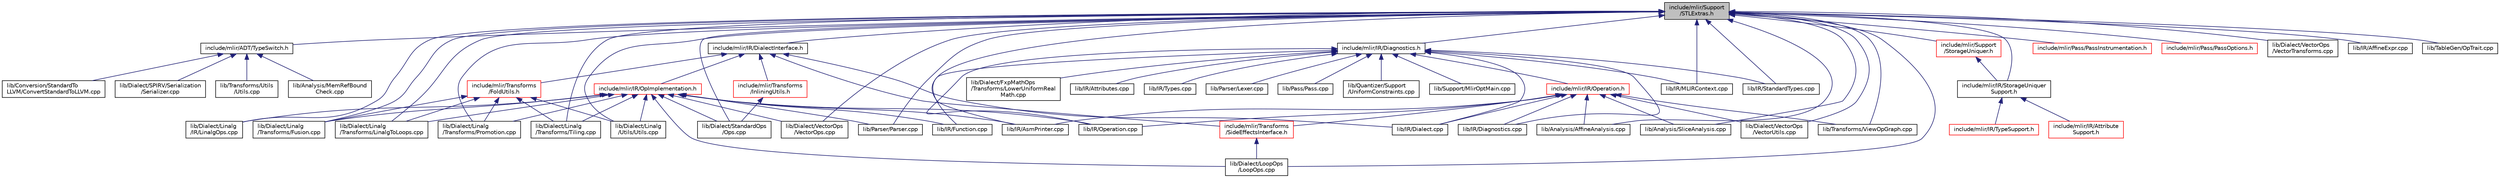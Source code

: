 digraph "include/mlir/Support/STLExtras.h"
{
  bgcolor="transparent";
  edge [fontname="Helvetica",fontsize="10",labelfontname="Helvetica",labelfontsize="10"];
  node [fontname="Helvetica",fontsize="10",shape=record];
  Node5 [label="include/mlir/Support\l/STLExtras.h",height=0.2,width=0.4,color="black", fillcolor="grey75", style="filled", fontcolor="black"];
  Node5 -> Node6 [dir="back",color="midnightblue",fontsize="10",style="solid",fontname="Helvetica"];
  Node6 [label="include/mlir/ADT/TypeSwitch.h",height=0.2,width=0.4,color="black",URL="$TypeSwitch_8h.html"];
  Node6 -> Node7 [dir="back",color="midnightblue",fontsize="10",style="solid",fontname="Helvetica"];
  Node7 [label="lib/Analysis/MemRefBound\lCheck.cpp",height=0.2,width=0.4,color="black",URL="$MemRefBoundCheck_8cpp.html"];
  Node6 -> Node8 [dir="back",color="midnightblue",fontsize="10",style="solid",fontname="Helvetica"];
  Node8 [label="lib/Conversion/StandardTo\lLLVM/ConvertStandardToLLVM.cpp",height=0.2,width=0.4,color="black",URL="$ConvertStandardToLLVM_8cpp.html"];
  Node6 -> Node9 [dir="back",color="midnightblue",fontsize="10",style="solid",fontname="Helvetica"];
  Node9 [label="lib/Dialect/SPIRV/Serialization\l/Serializer.cpp",height=0.2,width=0.4,color="black",URL="$Serializer_8cpp.html"];
  Node6 -> Node10 [dir="back",color="midnightblue",fontsize="10",style="solid",fontname="Helvetica"];
  Node10 [label="lib/Transforms/Utils\l/Utils.cpp",height=0.2,width=0.4,color="black",URL="$Transforms_2Utils_2Utils_8cpp.html"];
  Node5 -> Node11 [dir="back",color="midnightblue",fontsize="10",style="solid",fontname="Helvetica"];
  Node11 [label="include/mlir/IR/Diagnostics.h",height=0.2,width=0.4,color="black",URL="$Diagnostics_8h.html"];
  Node11 -> Node12 [dir="back",color="midnightblue",fontsize="10",style="solid",fontname="Helvetica"];
  Node12 [label="include/mlir/IR/Operation.h",height=0.2,width=0.4,color="red",URL="$Operation_8h.html"];
  Node12 -> Node233 [dir="back",color="midnightblue",fontsize="10",style="solid",fontname="Helvetica"];
  Node233 [label="include/mlir/Transforms\l/SideEffectsInterface.h",height=0.2,width=0.4,color="red",URL="$SideEffectsInterface_8h.html"];
  Node233 -> Node77 [dir="back",color="midnightblue",fontsize="10",style="solid",fontname="Helvetica"];
  Node77 [label="lib/Dialect/LoopOps\l/LoopOps.cpp",height=0.2,width=0.4,color="black",URL="$LoopOps_8cpp.html"];
  Node12 -> Node20 [dir="back",color="midnightblue",fontsize="10",style="solid",fontname="Helvetica"];
  Node20 [label="lib/Analysis/AffineAnalysis.cpp",height=0.2,width=0.4,color="black",URL="$AffineAnalysis_8cpp.html"];
  Node12 -> Node154 [dir="back",color="midnightblue",fontsize="10",style="solid",fontname="Helvetica"];
  Node154 [label="lib/Analysis/SliceAnalysis.cpp",height=0.2,width=0.4,color="black",URL="$SliceAnalysis_8cpp.html"];
  Node12 -> Node84 [dir="back",color="midnightblue",fontsize="10",style="solid",fontname="Helvetica"];
  Node84 [label="lib/Dialect/VectorOps\l/VectorUtils.cpp",height=0.2,width=0.4,color="black",URL="$VectorUtils_8cpp.html"];
  Node12 -> Node157 [dir="back",color="midnightblue",fontsize="10",style="solid",fontname="Helvetica"];
  Node157 [label="lib/IR/AsmPrinter.cpp",height=0.2,width=0.4,color="black",URL="$AsmPrinter_8cpp.html"];
  Node12 -> Node237 [dir="back",color="midnightblue",fontsize="10",style="solid",fontname="Helvetica"];
  Node237 [label="lib/IR/Diagnostics.cpp",height=0.2,width=0.4,color="black",URL="$Diagnostics_8cpp.html"];
  Node12 -> Node223 [dir="back",color="midnightblue",fontsize="10",style="solid",fontname="Helvetica"];
  Node223 [label="lib/IR/Dialect.cpp",height=0.2,width=0.4,color="black",URL="$IR_2Dialect_8cpp.html"];
  Node12 -> Node161 [dir="back",color="midnightblue",fontsize="10",style="solid",fontname="Helvetica"];
  Node161 [label="lib/IR/Operation.cpp",height=0.2,width=0.4,color="black",URL="$Operation_8cpp.html"];
  Node12 -> Node145 [dir="back",color="midnightblue",fontsize="10",style="solid",fontname="Helvetica"];
  Node145 [label="lib/Transforms/ViewOpGraph.cpp",height=0.2,width=0.4,color="black",URL="$ViewOpGraph_8cpp.html"];
  Node11 -> Node71 [dir="back",color="midnightblue",fontsize="10",style="solid",fontname="Helvetica"];
  Node71 [label="lib/Dialect/FxpMathOps\l/Transforms/LowerUniformReal\lMath.cpp",height=0.2,width=0.4,color="black",URL="$LowerUniformRealMath_8cpp.html"];
  Node11 -> Node158 [dir="back",color="midnightblue",fontsize="10",style="solid",fontname="Helvetica"];
  Node158 [label="lib/IR/Attributes.cpp",height=0.2,width=0.4,color="black",URL="$Attributes_8cpp.html"];
  Node11 -> Node237 [dir="back",color="midnightblue",fontsize="10",style="solid",fontname="Helvetica"];
  Node11 -> Node223 [dir="back",color="midnightblue",fontsize="10",style="solid",fontname="Helvetica"];
  Node11 -> Node159 [dir="back",color="midnightblue",fontsize="10",style="solid",fontname="Helvetica"];
  Node159 [label="lib/IR/Function.cpp",height=0.2,width=0.4,color="black",URL="$Function_8cpp.html"];
  Node11 -> Node160 [dir="back",color="midnightblue",fontsize="10",style="solid",fontname="Helvetica"];
  Node160 [label="lib/IR/MLIRContext.cpp",height=0.2,width=0.4,color="black",URL="$MLIRContext_8cpp.html"];
  Node11 -> Node161 [dir="back",color="midnightblue",fontsize="10",style="solid",fontname="Helvetica"];
  Node11 -> Node243 [dir="back",color="midnightblue",fontsize="10",style="solid",fontname="Helvetica"];
  Node243 [label="lib/IR/StandardTypes.cpp",height=0.2,width=0.4,color="black",URL="$StandardTypes_8cpp.html"];
  Node11 -> Node244 [dir="back",color="midnightblue",fontsize="10",style="solid",fontname="Helvetica"];
  Node244 [label="lib/IR/Types.cpp",height=0.2,width=0.4,color="black",URL="$Types_8cpp.html"];
  Node11 -> Node245 [dir="back",color="midnightblue",fontsize="10",style="solid",fontname="Helvetica"];
  Node245 [label="lib/Parser/Lexer.cpp",height=0.2,width=0.4,color="black",URL="$Lexer_8cpp.html"];
  Node11 -> Node132 [dir="back",color="midnightblue",fontsize="10",style="solid",fontname="Helvetica"];
  Node132 [label="lib/Pass/Pass.cpp",height=0.2,width=0.4,color="black",URL="$Pass_8cpp.html"];
  Node11 -> Node152 [dir="back",color="midnightblue",fontsize="10",style="solid",fontname="Helvetica"];
  Node152 [label="lib/Quantizer/Support\l/UniformConstraints.cpp",height=0.2,width=0.4,color="black",URL="$UniformConstraints_8cpp.html"];
  Node11 -> Node137 [dir="back",color="midnightblue",fontsize="10",style="solid",fontname="Helvetica"];
  Node137 [label="lib/Support/MlirOptMain.cpp",height=0.2,width=0.4,color="black",URL="$MlirOptMain_8cpp.html"];
  Node5 -> Node246 [dir="back",color="midnightblue",fontsize="10",style="solid",fontname="Helvetica"];
  Node246 [label="include/mlir/IR/DialectInterface.h",height=0.2,width=0.4,color="black",URL="$DialectInterface_8h.html"];
  Node246 -> Node221 [dir="back",color="midnightblue",fontsize="10",style="solid",fontname="Helvetica"];
  Node221 [label="include/mlir/IR/OpImplementation.h",height=0.2,width=0.4,color="red",URL="$OpImplementation_8h.html"];
  Node221 -> Node76 [dir="back",color="midnightblue",fontsize="10",style="solid",fontname="Helvetica"];
  Node76 [label="lib/Dialect/Linalg\l/IR/LinalgOps.cpp",height=0.2,width=0.4,color="black",URL="$LinalgOps_8cpp.html"];
  Node221 -> Node41 [dir="back",color="midnightblue",fontsize="10",style="solid",fontname="Helvetica"];
  Node41 [label="lib/Dialect/Linalg\l/Transforms/Fusion.cpp",height=0.2,width=0.4,color="black",URL="$Fusion_8cpp.html"];
  Node221 -> Node38 [dir="back",color="midnightblue",fontsize="10",style="solid",fontname="Helvetica"];
  Node38 [label="lib/Dialect/Linalg\l/Transforms/LinalgToLoops.cpp",height=0.2,width=0.4,color="black",URL="$LinalgToLoops_8cpp.html"];
  Node221 -> Node42 [dir="back",color="midnightblue",fontsize="10",style="solid",fontname="Helvetica"];
  Node42 [label="lib/Dialect/Linalg\l/Transforms/Promotion.cpp",height=0.2,width=0.4,color="black",URL="$Promotion_8cpp.html"];
  Node221 -> Node43 [dir="back",color="midnightblue",fontsize="10",style="solid",fontname="Helvetica"];
  Node43 [label="lib/Dialect/Linalg\l/Transforms/Tiling.cpp",height=0.2,width=0.4,color="black",URL="$Tiling_8cpp.html"];
  Node221 -> Node44 [dir="back",color="midnightblue",fontsize="10",style="solid",fontname="Helvetica"];
  Node44 [label="lib/Dialect/Linalg\l/Utils/Utils.cpp",height=0.2,width=0.4,color="black",URL="$Dialect_2Linalg_2Utils_2Utils_8cpp.html"];
  Node221 -> Node77 [dir="back",color="midnightblue",fontsize="10",style="solid",fontname="Helvetica"];
  Node221 -> Node81 [dir="back",color="midnightblue",fontsize="10",style="solid",fontname="Helvetica"];
  Node81 [label="lib/Dialect/StandardOps\l/Ops.cpp",height=0.2,width=0.4,color="black",URL="$Ops_8cpp.html"];
  Node221 -> Node82 [dir="back",color="midnightblue",fontsize="10",style="solid",fontname="Helvetica"];
  Node82 [label="lib/Dialect/VectorOps\l/VectorOps.cpp",height=0.2,width=0.4,color="black",URL="$VectorOps_8cpp.html"];
  Node221 -> Node157 [dir="back",color="midnightblue",fontsize="10",style="solid",fontname="Helvetica"];
  Node221 -> Node159 [dir="back",color="midnightblue",fontsize="10",style="solid",fontname="Helvetica"];
  Node221 -> Node161 [dir="back",color="midnightblue",fontsize="10",style="solid",fontname="Helvetica"];
  Node221 -> Node217 [dir="back",color="midnightblue",fontsize="10",style="solid",fontname="Helvetica"];
  Node217 [label="lib/Parser/Parser.cpp",height=0.2,width=0.4,color="black",URL="$Parser_8cpp.html"];
  Node246 -> Node211 [dir="back",color="midnightblue",fontsize="10",style="solid",fontname="Helvetica"];
  Node211 [label="include/mlir/Transforms\l/FoldUtils.h",height=0.2,width=0.4,color="red",URL="$FoldUtils_8h.html"];
  Node211 -> Node41 [dir="back",color="midnightblue",fontsize="10",style="solid",fontname="Helvetica"];
  Node211 -> Node38 [dir="back",color="midnightblue",fontsize="10",style="solid",fontname="Helvetica"];
  Node211 -> Node42 [dir="back",color="midnightblue",fontsize="10",style="solid",fontname="Helvetica"];
  Node211 -> Node43 [dir="back",color="midnightblue",fontsize="10",style="solid",fontname="Helvetica"];
  Node211 -> Node44 [dir="back",color="midnightblue",fontsize="10",style="solid",fontname="Helvetica"];
  Node246 -> Node247 [dir="back",color="midnightblue",fontsize="10",style="solid",fontname="Helvetica"];
  Node247 [label="include/mlir/Transforms\l/InliningUtils.h",height=0.2,width=0.4,color="red",URL="$InliningUtils_8h.html"];
  Node247 -> Node81 [dir="back",color="midnightblue",fontsize="10",style="solid",fontname="Helvetica"];
  Node246 -> Node233 [dir="back",color="midnightblue",fontsize="10",style="solid",fontname="Helvetica"];
  Node246 -> Node223 [dir="back",color="midnightblue",fontsize="10",style="solid",fontname="Helvetica"];
  Node5 -> Node248 [dir="back",color="midnightblue",fontsize="10",style="solid",fontname="Helvetica"];
  Node248 [label="include/mlir/IR/StorageUniquer\lSupport.h",height=0.2,width=0.4,color="black",URL="$StorageUniquerSupport_8h.html"];
  Node248 -> Node249 [dir="back",color="midnightblue",fontsize="10",style="solid",fontname="Helvetica"];
  Node249 [label="include/mlir/IR/Attribute\lSupport.h",height=0.2,width=0.4,color="red",URL="$AttributeSupport_8h.html"];
  Node248 -> Node284 [dir="back",color="midnightblue",fontsize="10",style="solid",fontname="Helvetica"];
  Node284 [label="include/mlir/IR/TypeSupport.h",height=0.2,width=0.4,color="red",URL="$TypeSupport_8h.html"];
  Node5 -> Node292 [dir="back",color="midnightblue",fontsize="10",style="solid",fontname="Helvetica"];
  Node292 [label="include/mlir/Pass/PassInstrumentation.h",height=0.2,width=0.4,color="red",URL="$PassInstrumentation_8h.html"];
  Node5 -> Node293 [dir="back",color="midnightblue",fontsize="10",style="solid",fontname="Helvetica"];
  Node293 [label="include/mlir/Pass/PassOptions.h",height=0.2,width=0.4,color="red",URL="$PassOptions_8h.html"];
  Node5 -> Node295 [dir="back",color="midnightblue",fontsize="10",style="solid",fontname="Helvetica"];
  Node295 [label="include/mlir/Support\l/StorageUniquer.h",height=0.2,width=0.4,color="red",URL="$StorageUniquer_8h.html"];
  Node295 -> Node248 [dir="back",color="midnightblue",fontsize="10",style="solid",fontname="Helvetica"];
  Node5 -> Node20 [dir="back",color="midnightblue",fontsize="10",style="solid",fontname="Helvetica"];
  Node5 -> Node154 [dir="back",color="midnightblue",fontsize="10",style="solid",fontname="Helvetica"];
  Node5 -> Node76 [dir="back",color="midnightblue",fontsize="10",style="solid",fontname="Helvetica"];
  Node5 -> Node41 [dir="back",color="midnightblue",fontsize="10",style="solid",fontname="Helvetica"];
  Node5 -> Node38 [dir="back",color="midnightblue",fontsize="10",style="solid",fontname="Helvetica"];
  Node5 -> Node42 [dir="back",color="midnightblue",fontsize="10",style="solid",fontname="Helvetica"];
  Node5 -> Node43 [dir="back",color="midnightblue",fontsize="10",style="solid",fontname="Helvetica"];
  Node5 -> Node44 [dir="back",color="midnightblue",fontsize="10",style="solid",fontname="Helvetica"];
  Node5 -> Node77 [dir="back",color="midnightblue",fontsize="10",style="solid",fontname="Helvetica"];
  Node5 -> Node81 [dir="back",color="midnightblue",fontsize="10",style="solid",fontname="Helvetica"];
  Node5 -> Node82 [dir="back",color="midnightblue",fontsize="10",style="solid",fontname="Helvetica"];
  Node5 -> Node83 [dir="back",color="midnightblue",fontsize="10",style="solid",fontname="Helvetica"];
  Node83 [label="lib/Dialect/VectorOps\l/VectorTransforms.cpp",height=0.2,width=0.4,color="black",URL="$VectorTransforms_8cpp.html"];
  Node5 -> Node84 [dir="back",color="midnightblue",fontsize="10",style="solid",fontname="Helvetica"];
  Node5 -> Node298 [dir="back",color="midnightblue",fontsize="10",style="solid",fontname="Helvetica"];
  Node298 [label="lib/IR/AffineExpr.cpp",height=0.2,width=0.4,color="black",URL="$AffineExpr_8cpp.html"];
  Node5 -> Node157 [dir="back",color="midnightblue",fontsize="10",style="solid",fontname="Helvetica"];
  Node5 -> Node160 [dir="back",color="midnightblue",fontsize="10",style="solid",fontname="Helvetica"];
  Node5 -> Node243 [dir="back",color="midnightblue",fontsize="10",style="solid",fontname="Helvetica"];
  Node5 -> Node217 [dir="back",color="midnightblue",fontsize="10",style="solid",fontname="Helvetica"];
  Node5 -> Node300 [dir="back",color="midnightblue",fontsize="10",style="solid",fontname="Helvetica"];
  Node300 [label="lib/TableGen/OpTrait.cpp",height=0.2,width=0.4,color="black",URL="$OpTrait_8cpp.html"];
  Node5 -> Node145 [dir="back",color="midnightblue",fontsize="10",style="solid",fontname="Helvetica"];
}
